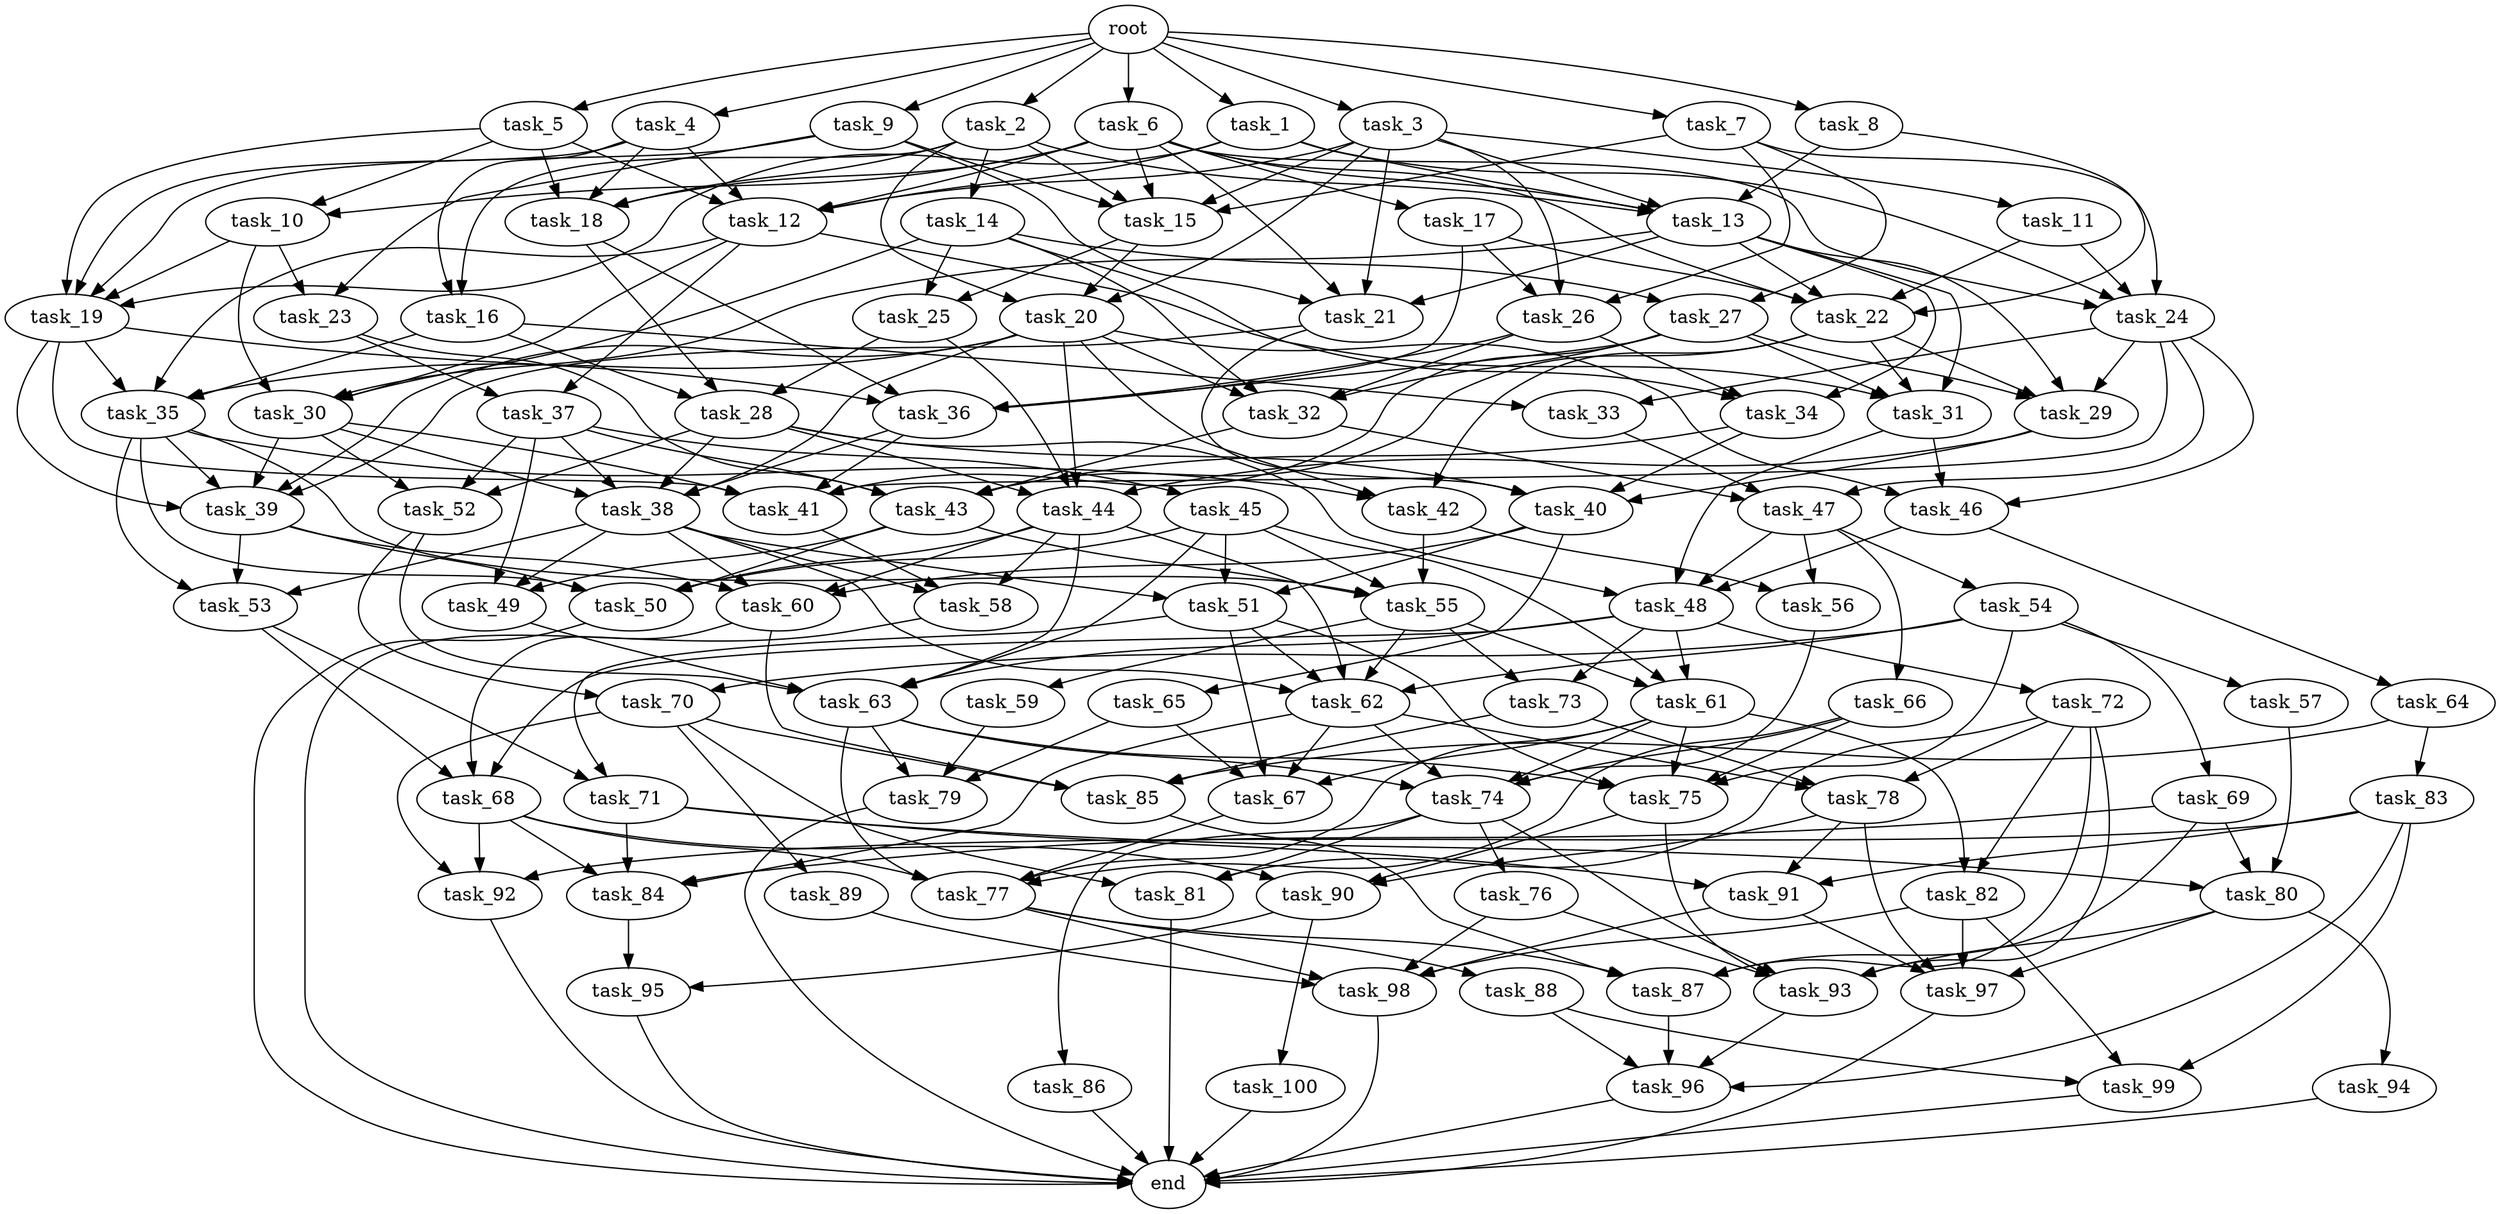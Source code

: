 digraph G {
  task_75 [size="1.417188e+11"];
  task_100 [size="3.009853e+11"];
  task_92 [size="3.861700e+11"];
  task_19 [size="2.746847e+11"];
  task_68 [size="5.015638e+11"];
  task_71 [size="6.742414e+11"];
  task_60 [size="7.537262e+11"];
  task_73 [size="7.857676e+11"];
  task_50 [size="9.129859e+11"];
  task_31 [size="4.676607e+11"];
  task_10 [size="4.107129e+11"];
  task_49 [size="6.213648e+11"];
  task_88 [size="2.993098e+11"];
  task_12 [size="9.832110e+10"];
  task_79 [size="6.843057e+10"];
  task_37 [size="8.247679e+11"];
  task_61 [size="6.747748e+11"];
  task_42 [size="3.296665e+11"];
  task_51 [size="8.297226e+11"];
  root [size="0.000000e+00"];
  task_56 [size="9.015491e+11"];
  task_95 [size="2.580097e+11"];
  task_22 [size="8.390532e+11"];
  task_32 [size="8.347748e+11"];
  task_25 [size="8.189892e+11"];
  task_99 [size="7.533881e+11"];
  task_96 [size="5.281892e+11"];
  task_36 [size="9.187957e+11"];
  task_16 [size="4.184063e+11"];
  task_33 [size="2.083046e+11"];
  task_27 [size="6.761560e+11"];
  task_89 [size="6.654164e+11"];
  end [size="0.000000e+00"];
  task_7 [size="8.105499e+11"];
  task_26 [size="3.556702e+11"];
  task_87 [size="7.367908e+11"];
  task_2 [size="1.701963e+10"];
  task_21 [size="2.151654e+11"];
  task_28 [size="7.297659e+11"];
  task_69 [size="2.091845e+11"];
  task_13 [size="3.612862e+11"];
  task_48 [size="9.551881e+11"];
  task_55 [size="3.474345e+11"];
  task_81 [size="1.120241e+11"];
  task_11 [size="4.113644e+11"];
  task_5 [size="8.708168e+11"];
  task_62 [size="5.203093e+11"];
  task_93 [size="4.941029e+11"];
  task_54 [size="3.336392e+11"];
  task_52 [size="5.785184e+10"];
  task_29 [size="4.190958e+11"];
  task_85 [size="5.118547e+11"];
  task_44 [size="4.813002e+11"];
  task_8 [size="3.594575e+11"];
  task_38 [size="3.355257e+11"];
  task_9 [size="2.527359e+11"];
  task_63 [size="6.280823e+11"];
  task_65 [size="2.443448e+11"];
  task_59 [size="2.197087e+11"];
  task_34 [size="8.431940e+11"];
  task_20 [size="6.041364e+11"];
  task_1 [size="5.140464e+11"];
  task_23 [size="5.688888e+11"];
  task_6 [size="6.453706e+10"];
  task_74 [size="5.416488e+11"];
  task_97 [size="5.717858e+11"];
  task_57 [size="5.759635e+11"];
  task_67 [size="1.620902e+11"];
  task_64 [size="6.446860e+11"];
  task_66 [size="9.996620e+10"];
  task_45 [size="9.404742e+11"];
  task_82 [size="3.853360e+11"];
  task_86 [size="9.739432e+11"];
  task_40 [size="7.762066e+10"];
  task_84 [size="8.602690e+11"];
  task_17 [size="4.479801e+11"];
  task_15 [size="2.622019e+11"];
  task_43 [size="3.831195e+11"];
  task_53 [size="3.888696e+11"];
  task_4 [size="5.635016e+11"];
  task_76 [size="8.038084e+11"];
  task_77 [size="3.051315e+10"];
  task_30 [size="7.222712e+11"];
  task_72 [size="7.472650e+11"];
  task_94 [size="4.255140e+11"];
  task_80 [size="4.927788e+11"];
  task_46 [size="7.052760e+11"];
  task_90 [size="3.849558e+11"];
  task_39 [size="8.441511e+11"];
  task_14 [size="8.981741e+11"];
  task_18 [size="5.386430e+11"];
  task_3 [size="6.782313e+11"];
  task_24 [size="4.425733e+11"];
  task_98 [size="3.733797e+11"];
  task_35 [size="5.878201e+11"];
  task_58 [size="5.900796e+11"];
  task_78 [size="4.223444e+11"];
  task_47 [size="4.242093e+11"];
  task_83 [size="8.046379e+11"];
  task_70 [size="1.486829e+11"];
  task_91 [size="5.487222e+10"];
  task_41 [size="2.277557e+11"];

  task_75 -> task_90 [size="1.283186e+08"];
  task_75 -> task_93 [size="9.882058e+07"];
  task_100 -> end [size="1.000000e-12"];
  task_92 -> end [size="1.000000e-12"];
  task_19 -> task_36 [size="1.837591e+08"];
  task_19 -> task_35 [size="1.469550e+08"];
  task_19 -> task_39 [size="1.688302e+08"];
  task_19 -> task_41 [size="4.555114e+07"];
  task_68 -> task_77 [size="6.102630e+06"];
  task_68 -> task_84 [size="2.150672e+08"];
  task_68 -> task_92 [size="1.287233e+08"];
  task_68 -> task_90 [size="1.283186e+08"];
  task_71 -> task_91 [size="1.829074e+07"];
  task_71 -> task_80 [size="1.642596e+08"];
  task_71 -> task_84 [size="2.150672e+08"];
  task_60 -> task_68 [size="1.671879e+08"];
  task_60 -> task_85 [size="1.279637e+08"];
  task_73 -> task_78 [size="1.407815e+08"];
  task_73 -> task_85 [size="1.279637e+08"];
  task_50 -> end [size="1.000000e-12"];
  task_31 -> task_48 [size="2.387970e+08"];
  task_31 -> task_46 [size="2.350920e+08"];
  task_10 -> task_30 [size="1.805678e+08"];
  task_10 -> task_19 [size="5.493695e+07"];
  task_10 -> task_23 [size="2.844444e+08"];
  task_49 -> task_63 [size="1.256165e+08"];
  task_88 -> task_99 [size="2.511294e+08"];
  task_88 -> task_96 [size="1.320473e+08"];
  task_12 -> task_31 [size="1.169152e+08"];
  task_12 -> task_37 [size="4.123840e+08"];
  task_12 -> task_35 [size="1.469550e+08"];
  task_12 -> task_30 [size="1.805678e+08"];
  task_79 -> end [size="1.000000e-12"];
  task_37 -> task_45 [size="9.404742e+08"];
  task_37 -> task_49 [size="2.071216e+08"];
  task_37 -> task_43 [size="7.662391e+07"];
  task_37 -> task_38 [size="6.710514e+07"];
  task_37 -> task_52 [size="1.928395e+07"];
  task_61 -> task_75 [size="2.834375e+07"];
  task_61 -> task_77 [size="6.102630e+06"];
  task_61 -> task_82 [size="1.926680e+08"];
  task_61 -> task_67 [size="4.052256e+07"];
  task_61 -> task_74 [size="1.083298e+08"];
  task_42 -> task_56 [size="4.507745e+08"];
  task_42 -> task_55 [size="8.685862e+07"];
  task_51 -> task_75 [size="2.834375e+07"];
  task_51 -> task_62 [size="1.040619e+08"];
  task_51 -> task_71 [size="3.371207e+08"];
  task_51 -> task_67 [size="4.052256e+07"];
  root -> task_4 [size="1.000000e-12"];
  root -> task_7 [size="1.000000e-12"];
  root -> task_9 [size="1.000000e-12"];
  root -> task_1 [size="1.000000e-12"];
  root -> task_5 [size="1.000000e-12"];
  root -> task_2 [size="1.000000e-12"];
  root -> task_3 [size="1.000000e-12"];
  root -> task_6 [size="1.000000e-12"];
  root -> task_8 [size="1.000000e-12"];
  task_56 -> task_74 [size="1.083298e+08"];
  task_95 -> end [size="1.000000e-12"];
  task_22 -> task_31 [size="1.169152e+08"];
  task_22 -> task_42 [size="1.098888e+08"];
  task_22 -> task_43 [size="7.662391e+07"];
  task_22 -> task_29 [size="1.047740e+08"];
  task_32 -> task_43 [size="7.662391e+07"];
  task_32 -> task_47 [size="1.414031e+08"];
  task_25 -> task_28 [size="2.432553e+08"];
  task_25 -> task_44 [size="1.203251e+08"];
  task_99 -> end [size="1.000000e-12"];
  task_96 -> end [size="1.000000e-12"];
  task_36 -> task_41 [size="4.555114e+07"];
  task_36 -> task_38 [size="6.710514e+07"];
  task_16 -> task_28 [size="2.432553e+08"];
  task_16 -> task_35 [size="1.469550e+08"];
  task_16 -> task_33 [size="1.041523e+08"];
  task_33 -> task_47 [size="1.414031e+08"];
  task_27 -> task_31 [size="1.169152e+08"];
  task_27 -> task_36 [size="1.837591e+08"];
  task_27 -> task_32 [size="2.086937e+08"];
  task_27 -> task_29 [size="1.047740e+08"];
  task_27 -> task_41 [size="4.555114e+07"];
  task_89 -> task_98 [size="7.467594e+07"];
  task_7 -> task_24 [size="1.106433e+08"];
  task_7 -> task_15 [size="5.244039e+07"];
  task_7 -> task_26 [size="1.185567e+08"];
  task_7 -> task_27 [size="3.380780e+08"];
  task_26 -> task_34 [size="2.810647e+08"];
  task_26 -> task_36 [size="1.837591e+08"];
  task_26 -> task_32 [size="2.086937e+08"];
  task_87 -> task_96 [size="1.320473e+08"];
  task_2 -> task_13 [size="7.225723e+07"];
  task_2 -> task_20 [size="2.013788e+08"];
  task_2 -> task_18 [size="1.346607e+08"];
  task_2 -> task_14 [size="8.981741e+08"];
  task_2 -> task_15 [size="5.244039e+07"];
  task_2 -> task_16 [size="2.092032e+08"];
  task_21 -> task_39 [size="1.688302e+08"];
  task_21 -> task_40 [size="1.940516e+07"];
  task_28 -> task_48 [size="2.387970e+08"];
  task_28 -> task_40 [size="1.940516e+07"];
  task_28 -> task_52 [size="1.928395e+07"];
  task_28 -> task_38 [size="6.710514e+07"];
  task_28 -> task_44 [size="1.203251e+08"];
  task_69 -> task_80 [size="1.642596e+08"];
  task_69 -> task_87 [size="1.841977e+08"];
  task_69 -> task_84 [size="2.150672e+08"];
  task_13 -> task_34 [size="2.810647e+08"];
  task_13 -> task_30 [size="1.805678e+08"];
  task_13 -> task_21 [size="5.379134e+07"];
  task_13 -> task_31 [size="1.169152e+08"];
  task_13 -> task_22 [size="1.678106e+08"];
  task_13 -> task_29 [size="1.047740e+08"];
  task_48 -> task_68 [size="1.671879e+08"];
  task_48 -> task_61 [size="2.249249e+08"];
  task_48 -> task_72 [size="7.472650e+08"];
  task_48 -> task_63 [size="1.256165e+08"];
  task_48 -> task_73 [size="3.928838e+08"];
  task_55 -> task_61 [size="2.249249e+08"];
  task_55 -> task_62 [size="1.040619e+08"];
  task_55 -> task_73 [size="3.928838e+08"];
  task_55 -> task_59 [size="2.197087e+08"];
  task_81 -> end [size="1.000000e-12"];
  task_11 -> task_22 [size="1.678106e+08"];
  task_11 -> task_24 [size="1.106433e+08"];
  task_5 -> task_10 [size="2.053564e+08"];
  task_5 -> task_12 [size="1.966422e+07"];
  task_5 -> task_19 [size="5.493695e+07"];
  task_5 -> task_18 [size="1.346607e+08"];
  task_62 -> task_78 [size="1.407815e+08"];
  task_62 -> task_67 [size="4.052256e+07"];
  task_62 -> task_84 [size="2.150672e+08"];
  task_62 -> task_74 [size="1.083298e+08"];
  task_93 -> task_96 [size="1.320473e+08"];
  task_54 -> task_69 [size="2.091845e+08"];
  task_54 -> task_70 [size="7.434146e+07"];
  task_54 -> task_57 [size="5.759635e+08"];
  task_54 -> task_75 [size="2.834375e+07"];
  task_54 -> task_62 [size="1.040619e+08"];
  task_52 -> task_70 [size="7.434146e+07"];
  task_52 -> task_63 [size="1.256165e+08"];
  task_29 -> task_44 [size="1.203251e+08"];
  task_29 -> task_40 [size="1.940516e+07"];
  task_85 -> task_87 [size="1.841977e+08"];
  task_44 -> task_50 [size="1.825972e+08"];
  task_44 -> task_58 [size="1.966932e+08"];
  task_44 -> task_60 [size="1.884316e+08"];
  task_44 -> task_63 [size="1.256165e+08"];
  task_44 -> task_62 [size="1.040619e+08"];
  task_8 -> task_13 [size="7.225723e+07"];
  task_8 -> task_22 [size="1.678106e+08"];
  task_38 -> task_58 [size="1.966932e+08"];
  task_38 -> task_51 [size="2.765742e+08"];
  task_38 -> task_62 [size="1.040619e+08"];
  task_38 -> task_49 [size="2.071216e+08"];
  task_38 -> task_60 [size="1.884316e+08"];
  task_38 -> task_53 [size="1.296232e+08"];
  task_9 -> task_21 [size="5.379134e+07"];
  task_9 -> task_15 [size="5.244039e+07"];
  task_9 -> task_19 [size="5.493695e+07"];
  task_9 -> task_23 [size="2.844444e+08"];
  task_63 -> task_75 [size="2.834375e+07"];
  task_63 -> task_77 [size="6.102630e+06"];
  task_63 -> task_79 [size="2.281019e+07"];
  task_63 -> task_74 [size="1.083298e+08"];
  task_65 -> task_79 [size="2.281019e+07"];
  task_65 -> task_67 [size="4.052256e+07"];
  task_59 -> task_79 [size="2.281019e+07"];
  task_34 -> task_43 [size="7.662391e+07"];
  task_34 -> task_40 [size="1.940516e+07"];
  task_20 -> task_35 [size="1.469550e+08"];
  task_20 -> task_42 [size="1.098888e+08"];
  task_20 -> task_38 [size="6.710514e+07"];
  task_20 -> task_32 [size="2.086937e+08"];
  task_20 -> task_44 [size="1.203251e+08"];
  task_20 -> task_39 [size="1.688302e+08"];
  task_20 -> task_46 [size="2.350920e+08"];
  task_1 -> task_13 [size="7.225723e+07"];
  task_1 -> task_12 [size="1.966422e+07"];
  task_1 -> task_19 [size="5.493695e+07"];
  task_1 -> task_24 [size="1.106433e+08"];
  task_23 -> task_37 [size="4.123840e+08"];
  task_23 -> task_43 [size="7.662391e+07"];
  task_6 -> task_13 [size="7.225723e+07"];
  task_6 -> task_17 [size="4.479801e+08"];
  task_6 -> task_24 [size="1.106433e+08"];
  task_6 -> task_21 [size="5.379134e+07"];
  task_6 -> task_18 [size="1.346607e+08"];
  task_6 -> task_12 [size="1.966422e+07"];
  task_6 -> task_22 [size="1.678106e+08"];
  task_6 -> task_15 [size="5.244039e+07"];
  task_6 -> task_10 [size="2.053564e+08"];
  task_74 -> task_76 [size="8.038084e+08"];
  task_74 -> task_81 [size="3.734137e+07"];
  task_74 -> task_86 [size="9.739432e+08"];
  task_74 -> task_93 [size="9.882058e+07"];
  task_97 -> end [size="1.000000e-12"];
  task_57 -> task_80 [size="1.642596e+08"];
  task_67 -> task_77 [size="6.102630e+06"];
  task_64 -> task_83 [size="8.046379e+08"];
  task_64 -> task_85 [size="1.279637e+08"];
  task_66 -> task_75 [size="2.834375e+07"];
  task_66 -> task_77 [size="6.102630e+06"];
  task_66 -> task_74 [size="1.083298e+08"];
  task_45 -> task_50 [size="1.825972e+08"];
  task_45 -> task_61 [size="2.249249e+08"];
  task_45 -> task_51 [size="2.765742e+08"];
  task_45 -> task_55 [size="8.685862e+07"];
  task_45 -> task_63 [size="1.256165e+08"];
  task_82 -> task_98 [size="7.467594e+07"];
  task_82 -> task_99 [size="2.511294e+08"];
  task_82 -> task_97 [size="1.429465e+08"];
  task_86 -> end [size="1.000000e-12"];
  task_40 -> task_60 [size="1.884316e+08"];
  task_40 -> task_51 [size="2.765742e+08"];
  task_40 -> task_65 [size="2.443448e+08"];
  task_84 -> task_95 [size="1.290049e+08"];
  task_17 -> task_22 [size="1.678106e+08"];
  task_17 -> task_26 [size="1.185567e+08"];
  task_17 -> task_36 [size="1.837591e+08"];
  task_15 -> task_25 [size="4.094946e+08"];
  task_15 -> task_20 [size="2.013788e+08"];
  task_43 -> task_49 [size="2.071216e+08"];
  task_43 -> task_50 [size="1.825972e+08"];
  task_43 -> task_55 [size="8.685862e+07"];
  task_53 -> task_68 [size="1.671879e+08"];
  task_53 -> task_71 [size="3.371207e+08"];
  task_4 -> task_12 [size="1.966422e+07"];
  task_4 -> task_16 [size="2.092032e+08"];
  task_4 -> task_19 [size="5.493695e+07"];
  task_4 -> task_18 [size="1.346607e+08"];
  task_76 -> task_98 [size="7.467594e+07"];
  task_76 -> task_93 [size="9.882058e+07"];
  task_77 -> task_88 [size="2.993098e+08"];
  task_77 -> task_98 [size="7.467594e+07"];
  task_77 -> task_87 [size="1.841977e+08"];
  task_30 -> task_41 [size="4.555114e+07"];
  task_30 -> task_38 [size="6.710514e+07"];
  task_30 -> task_39 [size="1.688302e+08"];
  task_30 -> task_52 [size="1.928395e+07"];
  task_72 -> task_78 [size="1.407815e+08"];
  task_72 -> task_81 [size="3.734137e+07"];
  task_72 -> task_82 [size="1.926680e+08"];
  task_72 -> task_87 [size="1.841977e+08"];
  task_72 -> task_93 [size="9.882058e+07"];
  task_94 -> end [size="1.000000e-12"];
  task_80 -> task_94 [size="4.255140e+08"];
  task_80 -> task_93 [size="9.882058e+07"];
  task_80 -> task_97 [size="1.429465e+08"];
  task_46 -> task_48 [size="2.387970e+08"];
  task_46 -> task_64 [size="6.446860e+08"];
  task_90 -> task_95 [size="1.290049e+08"];
  task_90 -> task_100 [size="3.009853e+08"];
  task_39 -> task_50 [size="1.825972e+08"];
  task_39 -> task_53 [size="1.296232e+08"];
  task_39 -> task_60 [size="1.884316e+08"];
  task_14 -> task_34 [size="2.810647e+08"];
  task_14 -> task_25 [size="4.094946e+08"];
  task_14 -> task_30 [size="1.805678e+08"];
  task_14 -> task_32 [size="2.086937e+08"];
  task_14 -> task_27 [size="3.380780e+08"];
  task_18 -> task_36 [size="1.837591e+08"];
  task_18 -> task_28 [size="2.432553e+08"];
  task_3 -> task_13 [size="7.225723e+07"];
  task_3 -> task_26 [size="1.185567e+08"];
  task_3 -> task_11 [size="4.113644e+08"];
  task_3 -> task_21 [size="5.379134e+07"];
  task_3 -> task_20 [size="2.013788e+08"];
  task_3 -> task_15 [size="5.244039e+07"];
  task_3 -> task_12 [size="1.966422e+07"];
  task_24 -> task_41 [size="4.555114e+07"];
  task_24 -> task_33 [size="1.041523e+08"];
  task_24 -> task_47 [size="1.414031e+08"];
  task_24 -> task_29 [size="1.047740e+08"];
  task_24 -> task_46 [size="2.350920e+08"];
  task_98 -> end [size="1.000000e-12"];
  task_35 -> task_50 [size="1.825972e+08"];
  task_35 -> task_53 [size="1.296232e+08"];
  task_35 -> task_42 [size="1.098888e+08"];
  task_35 -> task_39 [size="1.688302e+08"];
  task_35 -> task_55 [size="8.685862e+07"];
  task_58 -> end [size="1.000000e-12"];
  task_78 -> task_91 [size="1.829074e+07"];
  task_78 -> task_90 [size="1.283186e+08"];
  task_78 -> task_97 [size="1.429465e+08"];
  task_47 -> task_48 [size="2.387970e+08"];
  task_47 -> task_66 [size="9.996620e+07"];
  task_47 -> task_54 [size="3.336392e+08"];
  task_47 -> task_56 [size="4.507745e+08"];
  task_83 -> task_91 [size="1.829074e+07"];
  task_83 -> task_99 [size="2.511294e+08"];
  task_83 -> task_92 [size="1.287233e+08"];
  task_83 -> task_96 [size="1.320473e+08"];
  task_70 -> task_81 [size="3.734137e+07"];
  task_70 -> task_92 [size="1.287233e+08"];
  task_70 -> task_85 [size="1.279637e+08"];
  task_70 -> task_89 [size="6.654164e+08"];
  task_91 -> task_98 [size="7.467594e+07"];
  task_91 -> task_97 [size="1.429465e+08"];
  task_41 -> task_58 [size="1.966932e+08"];
}

